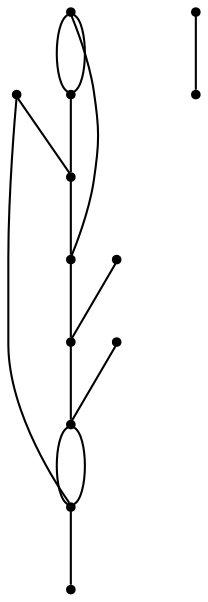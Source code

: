 graph {
  node [shape=point,comment="{\"directed\":false,\"doi\":\"10.1007/978-3-030-68766-3_18\",\"figure\":\"2 (2)\"}"]

  v0 [pos="1439.2001551196213,314.9655969802652"]
  v1 [pos="1339.184222105626,314.9655969802652"]
  v2 [pos="1272.5069334296293,414.98030423294847"]
  v3 [pos="1272.5069334296293,448.3185399838429"]
  v4 [pos="1205.8296447536327,448.3185399838429"]
  v5 [pos="1139.152356077636,548.3332472365262"]
  v6 [pos="1139.152356077636,448.3185399838429"]
  v7 [pos="1072.4749720190125,314.9655969802652"]
  v8 [pos="1072.4749720190125,548.3332472365262"]
  v9 [pos="1072.4749720190125,448.3185399838429"]
  v10 [pos="1139.152292489218,443.10918629721215"]
  v11 [pos="1439.2000915312035,298.2962247542645"]
  v12 [pos="1072.4750038132213,298.2962247542645"]

  v0 -- v4 [id="-1",pos="1439.2001551196213,314.9655969802652 1439.2000915312035,514.9947571350782 1439.2000915312035,514.9947571350782 1439.2000915312035,514.9947571350782 1205.829581165215,514.9947571350782 1205.829581165215,514.9947571350782 1205.829581165215,514.9947571350782 1205.8296447536327,448.3185399838429 1205.8296447536327,448.3185399838429 1205.8296447536327,448.3185399838429"]
  v1 -- v3 [id="-2",pos="1339.184222105626,314.9655969802652 1339.1841585172083,481.6565213841838 1339.1841585172083,481.6565213841838 1339.1841585172083,481.6565213841838 1272.5068698412117,481.6565213841838 1272.5068698412117,481.6565213841838 1272.5068698412117,481.6565213841838 1272.5069334296293,448.3185399838429 1272.5069334296293,448.3185399838429 1272.5069334296293,448.3185399838429"]
  v2 -- v7 [id="-4",pos="1272.5069334296293,414.98030423294847 1272.5068698412117,364.9726962560533 1272.5068698412117,364.9726962560533 1272.5068698412117,364.9726962560533 1072.4750038132213,364.9726962560533 1072.4750038132213,364.9726962560533 1072.4750038132213,364.9726962560533 1072.4749720190125,314.9655969802652 1072.4749720190125,314.9655969802652 1072.4749720190125,314.9655969802652"]
  v3 -- v2 [id="-5",pos="1272.5069334296293,448.3185399838429 1272.5069334296293,414.98030423294847 1272.5069334296293,414.98030423294847 1272.5069334296293,414.98030423294847"]
  v5 -- v8 [id="-6",pos="1139.152356077636,548.3332472365262 1172.4909368272165,548.3329928859727 1172.4909368272165,548.3329928859727 1172.4909368272165,548.3329928859727 1172.4909368272165,581.671228636867 1172.4909368272165,581.671228636867 1172.4909368272165,581.671228636867 1039.136359475223,581.671228636867 1039.136359475223,581.671228636867 1039.136359475223,581.671228636867 1039.136359475223,548.3329928859727 1039.136359475223,548.3329928859727 1039.136359475223,548.3329928859727 1072.4749720190125,548.3332472365262 1072.4749720190125,548.3332472365262 1072.4749720190125,548.3332472365262"]
  v6 -- v4 [id="-7",pos="1139.152356077636,448.3185399838429 1205.8296447536327,448.3185399838429 1205.8296447536327,448.3185399838429 1205.8296447536327,448.3185399838429"]
  v4 -- v3 [id="-8",pos="1205.8296447536327,448.3185399838429 1272.5069334296293,448.3185399838429 1272.5069334296293,448.3185399838429 1272.5069334296293,448.3185399838429"]
  v10 -- v9 [id="-9",pos="1139.152292489218,443.10918629721215 1039.136359475223,414.98004988239495 1039.136359475223,414.98004988239495 1039.136359475223,414.98004988239495 1039.136359475223,448.3182856332894 1039.136359475223,448.3182856332894 1039.136359475223,448.3182856332894 1072.4749720190125,448.3185399838429 1072.4749720190125,448.3185399838429 1072.4749720190125,448.3185399838429"]
  v2 -- v3 [id="-10",pos="1272.5069334296293,414.98030423294847 1305.8455141792099,414.98004988239495 1305.8455141792099,414.98004988239495 1305.8455141792099,414.98004988239495 1305.8455141792099,448.3182856332894 1305.8455141792099,448.3182856332894 1305.8455141792099,448.3182856332894 1272.5069334296293,448.3185399838429 1272.5069334296293,448.3185399838429 1272.5069334296293,448.3185399838429"]
  v5 -- v6 [id="-11",pos="1139.152356077636,548.3332472365262 1139.152356077636,448.3185399838429 1139.152356077636,448.3185399838429 1139.152356077636,448.3185399838429"]
  v9 -- v6 [id="-12",pos="1072.4749720190125,448.3185399838429 1139.152356077636,448.3185399838429 1139.152356077636,448.3185399838429 1139.152356077636,448.3185399838429"]
  v12 -- v11 [id="-15",pos="1072.4750038132213,298.2962247542645 1439.2000915312035,298.2962247542645 1439.2000915312035,298.2962247542645 1439.2000915312035,298.2962247542645"]
  v8 -- v9 [id="-17",pos="1072.4749720190125,548.3332472365262 1072.4749720190125,448.3185399838429 1072.4749720190125,448.3185399838429 1072.4749720190125,448.3185399838429"]
  v10 -- v2 [id="-18",pos="1139.152292489218,443.10918629721215 1272.5069334296293,414.98030423294847 1272.5069334296293,414.98030423294847 1272.5069334296293,414.98030423294847"]
  v8 -- v5 [id="-19",pos="1072.4749720190125,548.3332472365262 1139.152356077636,548.3332472365262 1139.152356077636,548.3332472365262 1139.152356077636,548.3332472365262"]
}